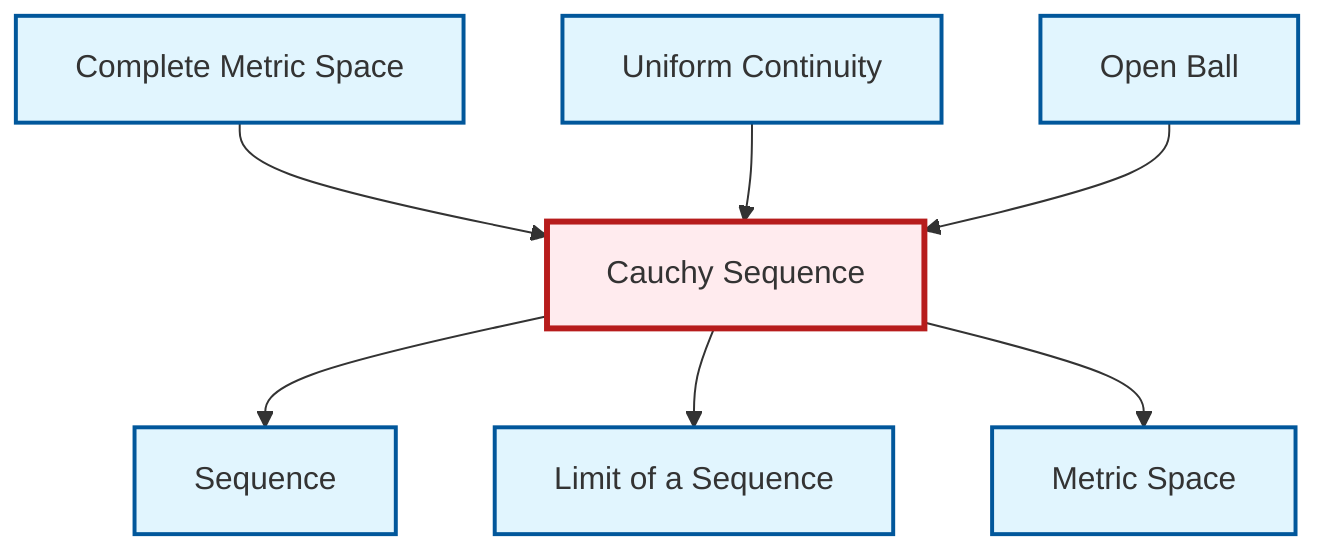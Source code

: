 graph TD
    classDef definition fill:#e1f5fe,stroke:#01579b,stroke-width:2px
    classDef theorem fill:#f3e5f5,stroke:#4a148c,stroke-width:2px
    classDef axiom fill:#fff3e0,stroke:#e65100,stroke-width:2px
    classDef example fill:#e8f5e9,stroke:#1b5e20,stroke-width:2px
    classDef current fill:#ffebee,stroke:#b71c1c,stroke-width:3px
    def-cauchy-sequence["Cauchy Sequence"]:::definition
    def-metric-space["Metric Space"]:::definition
    def-complete-metric-space["Complete Metric Space"]:::definition
    def-uniform-continuity["Uniform Continuity"]:::definition
    def-sequence["Sequence"]:::definition
    def-open-ball["Open Ball"]:::definition
    def-limit["Limit of a Sequence"]:::definition
    def-cauchy-sequence --> def-sequence
    def-complete-metric-space --> def-cauchy-sequence
    def-uniform-continuity --> def-cauchy-sequence
    def-open-ball --> def-cauchy-sequence
    def-cauchy-sequence --> def-limit
    def-cauchy-sequence --> def-metric-space
    class def-cauchy-sequence current